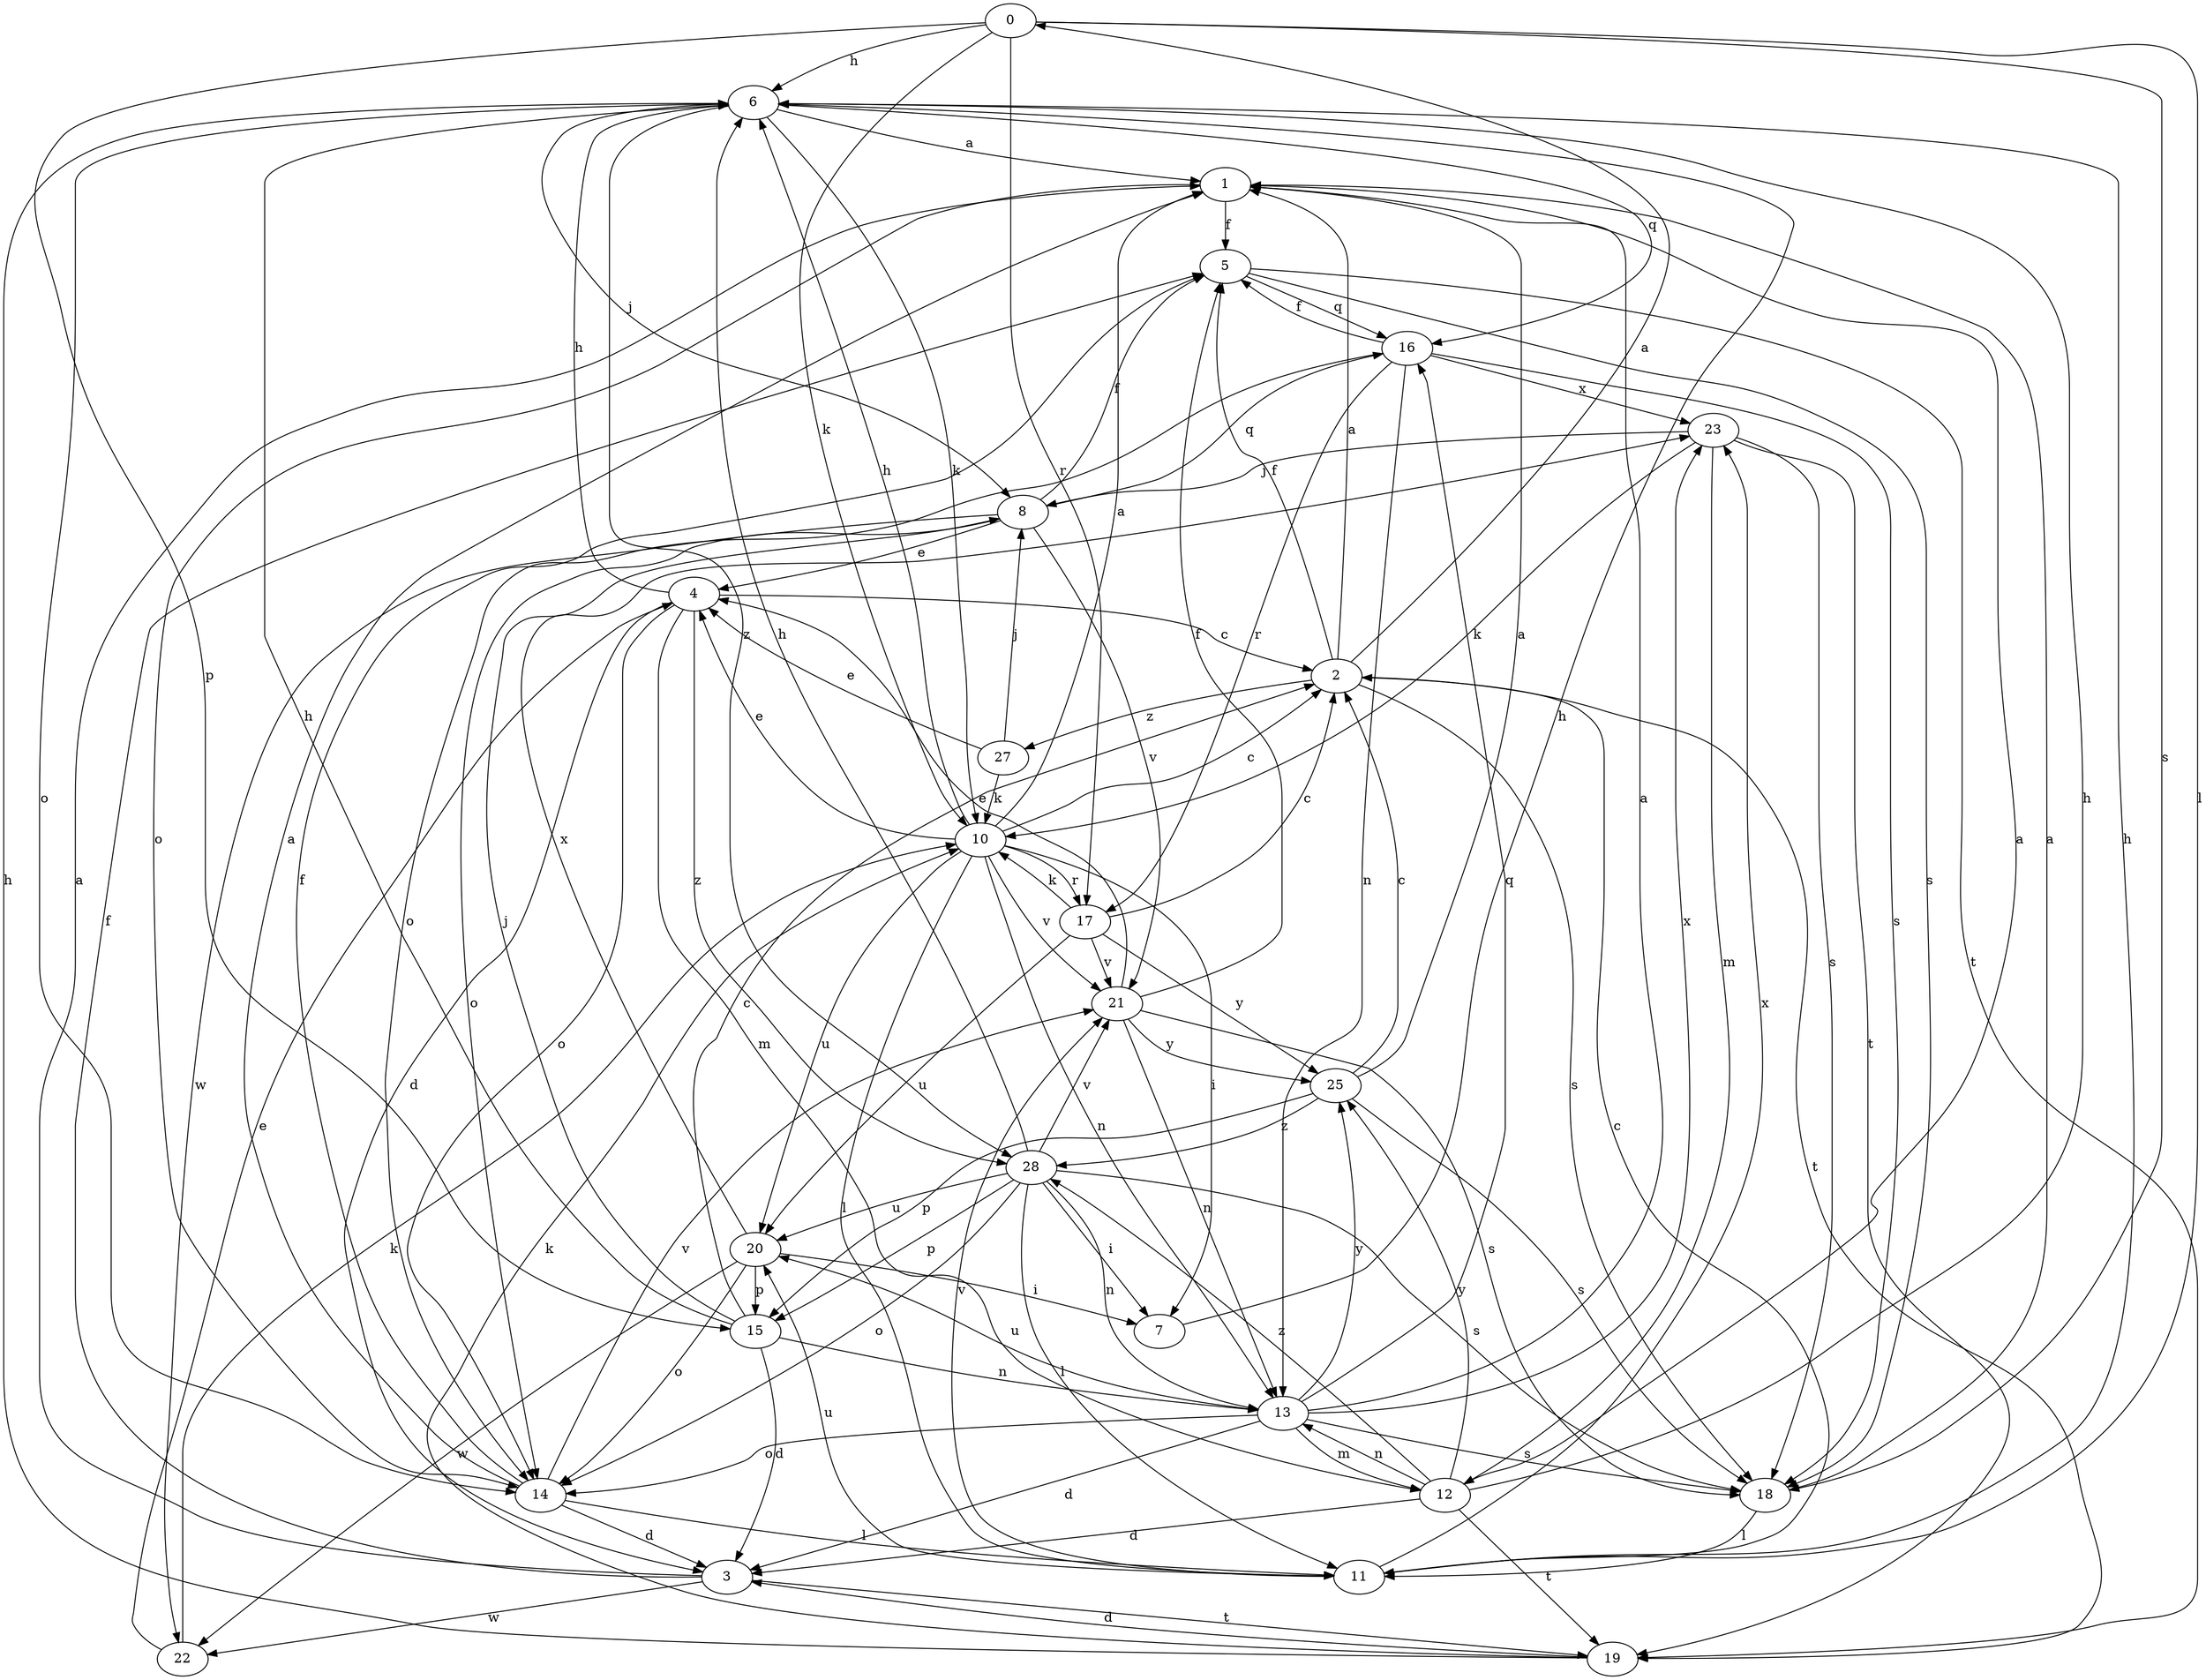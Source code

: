 strict digraph  {
0;
1;
2;
3;
4;
5;
6;
7;
8;
10;
11;
12;
13;
14;
15;
16;
17;
18;
19;
20;
21;
22;
23;
25;
27;
28;
0 -> 6  [label=h];
0 -> 10  [label=k];
0 -> 11  [label=l];
0 -> 15  [label=p];
0 -> 17  [label=r];
0 -> 18  [label=s];
1 -> 5  [label=f];
1 -> 14  [label=o];
2 -> 0  [label=a];
2 -> 1  [label=a];
2 -> 5  [label=f];
2 -> 18  [label=s];
2 -> 19  [label=t];
2 -> 27  [label=z];
3 -> 1  [label=a];
3 -> 5  [label=f];
3 -> 19  [label=t];
3 -> 22  [label=w];
4 -> 2  [label=c];
4 -> 3  [label=d];
4 -> 6  [label=h];
4 -> 12  [label=m];
4 -> 14  [label=o];
4 -> 28  [label=z];
5 -> 16  [label=q];
5 -> 18  [label=s];
5 -> 19  [label=t];
6 -> 1  [label=a];
6 -> 8  [label=j];
6 -> 10  [label=k];
6 -> 14  [label=o];
6 -> 16  [label=q];
6 -> 28  [label=z];
7 -> 6  [label=h];
8 -> 4  [label=e];
8 -> 5  [label=f];
8 -> 14  [label=o];
8 -> 16  [label=q];
8 -> 21  [label=v];
8 -> 22  [label=w];
10 -> 1  [label=a];
10 -> 2  [label=c];
10 -> 4  [label=e];
10 -> 6  [label=h];
10 -> 7  [label=i];
10 -> 11  [label=l];
10 -> 13  [label=n];
10 -> 17  [label=r];
10 -> 20  [label=u];
10 -> 21  [label=v];
11 -> 2  [label=c];
11 -> 6  [label=h];
11 -> 20  [label=u];
11 -> 21  [label=v];
11 -> 23  [label=x];
12 -> 1  [label=a];
12 -> 3  [label=d];
12 -> 6  [label=h];
12 -> 13  [label=n];
12 -> 19  [label=t];
12 -> 25  [label=y];
12 -> 28  [label=z];
13 -> 1  [label=a];
13 -> 3  [label=d];
13 -> 12  [label=m];
13 -> 14  [label=o];
13 -> 16  [label=q];
13 -> 18  [label=s];
13 -> 20  [label=u];
13 -> 23  [label=x];
13 -> 25  [label=y];
14 -> 1  [label=a];
14 -> 3  [label=d];
14 -> 5  [label=f];
14 -> 11  [label=l];
14 -> 21  [label=v];
15 -> 2  [label=c];
15 -> 3  [label=d];
15 -> 6  [label=h];
15 -> 8  [label=j];
15 -> 13  [label=n];
16 -> 5  [label=f];
16 -> 13  [label=n];
16 -> 14  [label=o];
16 -> 17  [label=r];
16 -> 18  [label=s];
16 -> 23  [label=x];
17 -> 2  [label=c];
17 -> 10  [label=k];
17 -> 20  [label=u];
17 -> 21  [label=v];
17 -> 25  [label=y];
18 -> 1  [label=a];
18 -> 11  [label=l];
19 -> 3  [label=d];
19 -> 6  [label=h];
19 -> 10  [label=k];
20 -> 7  [label=i];
20 -> 14  [label=o];
20 -> 15  [label=p];
20 -> 22  [label=w];
20 -> 23  [label=x];
21 -> 4  [label=e];
21 -> 5  [label=f];
21 -> 13  [label=n];
21 -> 18  [label=s];
21 -> 25  [label=y];
22 -> 4  [label=e];
22 -> 10  [label=k];
23 -> 8  [label=j];
23 -> 10  [label=k];
23 -> 12  [label=m];
23 -> 18  [label=s];
23 -> 19  [label=t];
25 -> 1  [label=a];
25 -> 2  [label=c];
25 -> 15  [label=p];
25 -> 18  [label=s];
25 -> 28  [label=z];
27 -> 4  [label=e];
27 -> 8  [label=j];
27 -> 10  [label=k];
28 -> 6  [label=h];
28 -> 7  [label=i];
28 -> 11  [label=l];
28 -> 13  [label=n];
28 -> 14  [label=o];
28 -> 15  [label=p];
28 -> 18  [label=s];
28 -> 20  [label=u];
28 -> 21  [label=v];
}
